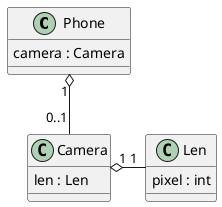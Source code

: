 ```uml
@startuml
class Phone {
    camera : Camera
}
class Camera {
    len : Len
}
class Len {
    pixel : int
}
Phone "1" o-- "0..1" Camera
Camera "1" o-right- "1" Len
@enduml
```